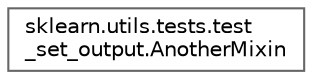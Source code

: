 digraph "Graphical Class Hierarchy"
{
 // LATEX_PDF_SIZE
  bgcolor="transparent";
  edge [fontname=Helvetica,fontsize=10,labelfontname=Helvetica,labelfontsize=10];
  node [fontname=Helvetica,fontsize=10,shape=box,height=0.2,width=0.4];
  rankdir="LR";
  Node0 [id="Node000000",label="sklearn.utils.tests.test\l_set_output.AnotherMixin",height=0.2,width=0.4,color="grey40", fillcolor="white", style="filled",URL="$d6/d18/classsklearn_1_1utils_1_1tests_1_1test__set__output_1_1AnotherMixin.html",tooltip=" "];
}
